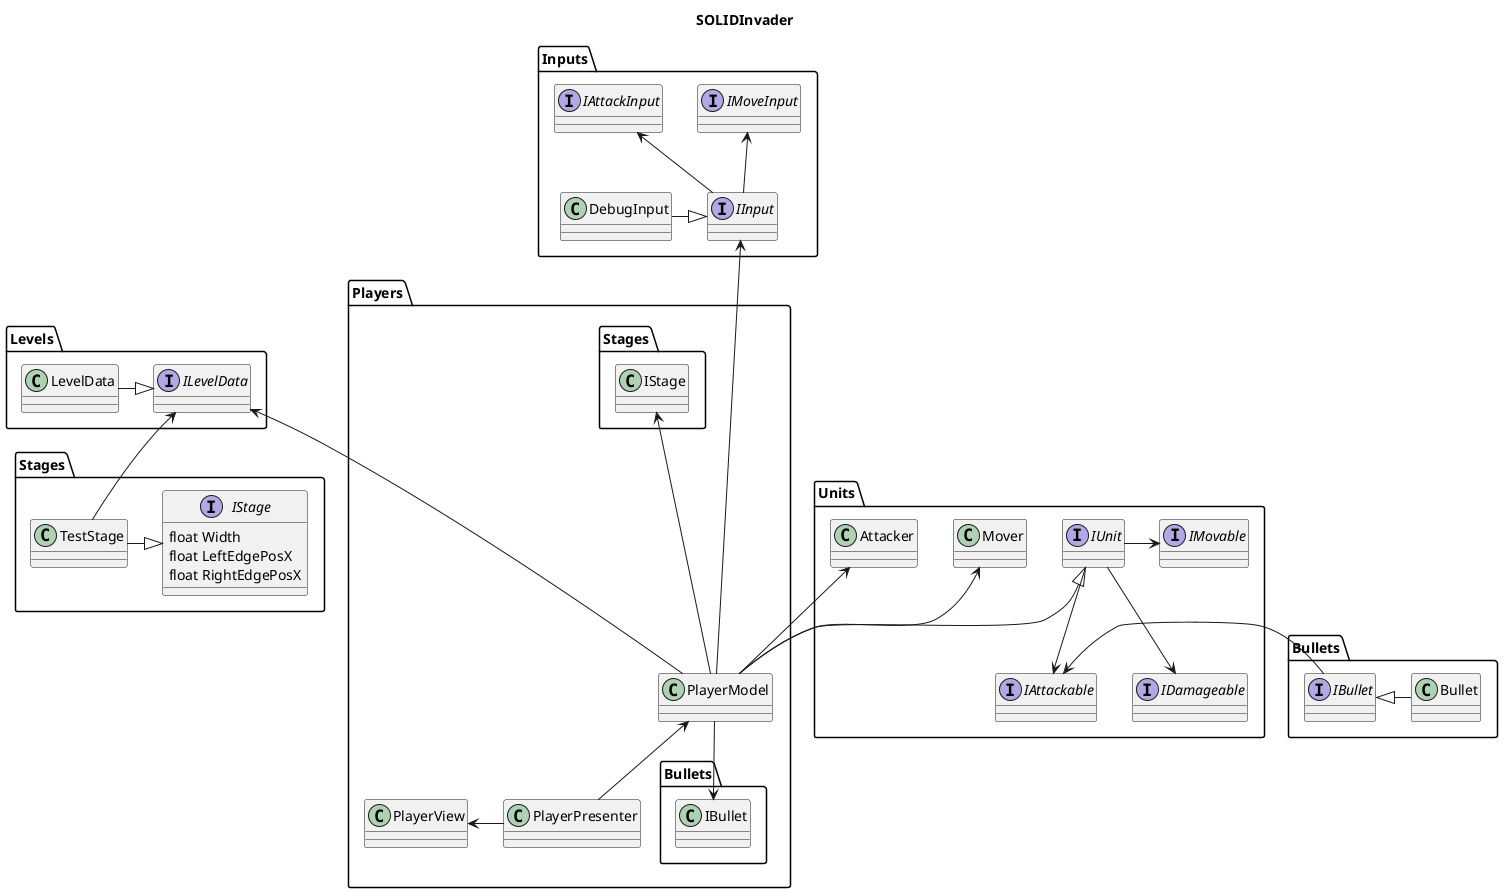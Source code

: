 @startuml
title SOLIDInvader

namespace Levels {
    interface ILevelData
    class LevelData
    LevelData-|>ILevelData
}

namespace Inputs{
    interface IMoveInput
    interface IAttackInput
    interface IInput

    DebugInput -|>IInput
    IMoveInput <-- IInput
    IAttackInput <-- IInput
}

namespace Units {
    interface IUnit{
    }
    interface IMovable{
    }
    interface IAttackable{
    }
    interface IDamageable
    class Mover
    class Attacker

    IUnit->IMovable
    IUnit-->IAttackable
    IUnit-->IDamageable
}

namespace Players {
    class PlayerPresenter
    class PlayerModel
    class PlayerView

    PlayerModel <-- PlayerPresenter
    PlayerView<-PlayerPresenter

    Units.IUnit <|-- PlayerModel
    Units.Attacker<--PlayerModel
    Units.Mover<--PlayerModel
    Levels.ILevelData<---PlayerModel
    PlayerModel-->Bullets.IBullet
    Stages.IStage <--- PlayerModel

    Inputs.IInput<----PlayerModel
}

namespace Bullets {
    interface IBullet{
    }

    class Bullet
    IBullet <|- Bullet
    Units.IAttackable<-IBullet
}

namespace Stages {
    interface IStage {
        float Width
        float LeftEdgePosX
        float RightEdgePosX
    }

    class TestStage{

    }

    TestStage -|> IStage

    Levels.ILevelData <-- TestStage
}


@enduml